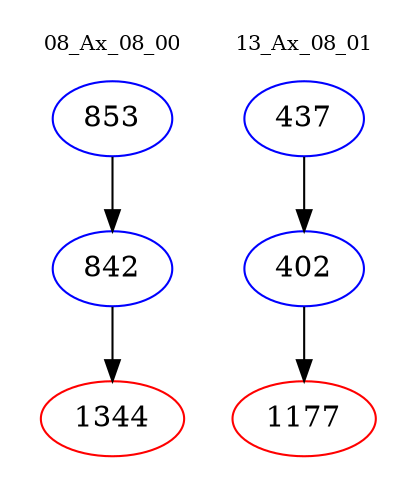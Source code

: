 digraph{
subgraph cluster_0 {
color = white
label = "08_Ax_08_00";
fontsize=10;
T0_853 [label="853", color="blue"]
T0_853 -> T0_842 [color="black"]
T0_842 [label="842", color="blue"]
T0_842 -> T0_1344 [color="black"]
T0_1344 [label="1344", color="red"]
}
subgraph cluster_1 {
color = white
label = "13_Ax_08_01";
fontsize=10;
T1_437 [label="437", color="blue"]
T1_437 -> T1_402 [color="black"]
T1_402 [label="402", color="blue"]
T1_402 -> T1_1177 [color="black"]
T1_1177 [label="1177", color="red"]
}
}
